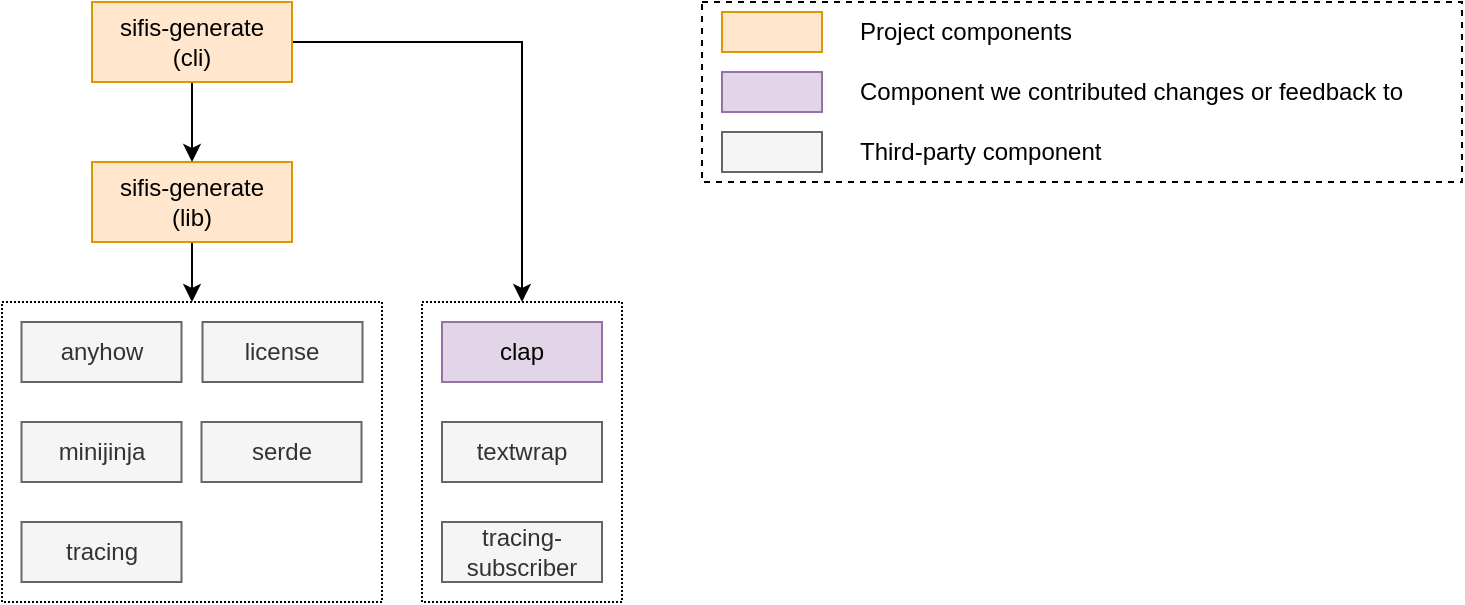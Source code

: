 <mxfile version="21.0.7" type="device"><diagram id="ftJq5Gx0GA-Aw0PAK08u" name="Page-1"><mxGraphModel dx="1434" dy="701" grid="1" gridSize="10" guides="1" tooltips="1" connect="1" arrows="1" fold="1" page="1" pageScale="1" pageWidth="827" pageHeight="1169" math="0" shadow="0"><root><mxCell id="0"/><mxCell id="1" parent="0"/><mxCell id="M9irUB0h2KHGSRAzB88L-11" value="" style="rounded=0;whiteSpace=wrap;html=1;fillColor=none;dashed=1;dashPattern=1 1;" parent="1" vertex="1"><mxGeometry x="330" y="230" width="190" height="150" as="geometry"/></mxCell><mxCell id="2d5rPYnU2d3fLlVKomKA-12" value="anyhow" style="rounded=0;whiteSpace=wrap;html=1;fillColor=#f5f5f5;fontColor=#333333;strokeColor=#666666;" parent="1" vertex="1"><mxGeometry x="339.75" y="240" width="80" height="30" as="geometry"/></mxCell><mxCell id="2d5rPYnU2d3fLlVKomKA-14" value="serde" style="rounded=0;whiteSpace=wrap;html=1;fillColor=#f5f5f5;fontColor=#333333;strokeColor=#666666;" parent="1" vertex="1"><mxGeometry x="429.75" y="290" width="80" height="30" as="geometry"/></mxCell><mxCell id="2d5rPYnU2d3fLlVKomKA-15" value="minijinja" style="rounded=0;whiteSpace=wrap;html=1;fillColor=#f5f5f5;strokeColor=#666666;fontColor=#333333;" parent="1" vertex="1"><mxGeometry x="339.75" y="290" width="80" height="30" as="geometry"/></mxCell><mxCell id="2d5rPYnU2d3fLlVKomKA-20" value="&lt;div style=&quot;text-align: start;&quot;&gt;license&lt;/div&gt;" style="rounded=0;whiteSpace=wrap;html=1;fillColor=#f5f5f5;fontColor=#333333;strokeColor=#666666;" parent="1" vertex="1"><mxGeometry x="430.25" y="240" width="80" height="30" as="geometry"/></mxCell><mxCell id="2d5rPYnU2d3fLlVKomKA-24" value="tracing" style="rounded=0;whiteSpace=wrap;html=1;fillColor=#f5f5f5;fontColor=#333333;strokeColor=#666666;" parent="1" vertex="1"><mxGeometry x="339.75" y="340" width="80" height="30" as="geometry"/></mxCell><mxCell id="M9irUB0h2KHGSRAzB88L-4" style="edgeStyle=orthogonalEdgeStyle;rounded=0;orthogonalLoop=1;jettySize=auto;html=1;exitX=0.5;exitY=1;exitDx=0;exitDy=0;entryX=0.5;entryY=0;entryDx=0;entryDy=0;" parent="1" source="2d5rPYnU2d3fLlVKomKA-8" target="M9irUB0h2KHGSRAzB88L-11" edge="1"><mxGeometry relative="1" as="geometry"><mxPoint x="430.506" y="200" as="targetPoint"/></mxGeometry></mxCell><mxCell id="2d5rPYnU2d3fLlVKomKA-8" value="sifis-generate&lt;br&gt;(lib)" style="rounded=0;whiteSpace=wrap;html=1;fillColor=#ffe6cc;strokeColor=#d79b00;flipV=1;flipH=0;container=0;" parent="1" vertex="1"><mxGeometry x="375.005" y="160" width="100" height="40" as="geometry"/></mxCell><mxCell id="M9irUB0h2KHGSRAzB88L-33" value="" style="rounded=0;whiteSpace=wrap;html=1;dashed=1;fillColor=none;" parent="1" vertex="1"><mxGeometry x="680" y="80" width="380" height="90" as="geometry"/></mxCell><mxCell id="M9irUB0h2KHGSRAzB88L-50" style="edgeStyle=orthogonalEdgeStyle;rounded=0;orthogonalLoop=1;jettySize=auto;html=1;exitX=0.5;exitY=1;exitDx=0;exitDy=0;entryX=0.5;entryY=0;entryDx=0;entryDy=0;" parent="1" source="M9irUB0h2KHGSRAzB88L-45" target="2d5rPYnU2d3fLlVKomKA-8" edge="1"><mxGeometry relative="1" as="geometry"/></mxCell><mxCell id="M9irUB0h2KHGSRAzB88L-52" style="edgeStyle=orthogonalEdgeStyle;rounded=0;orthogonalLoop=1;jettySize=auto;html=1;exitX=1;exitY=0.5;exitDx=0;exitDy=0;entryX=0.5;entryY=0;entryDx=0;entryDy=0;" parent="1" source="M9irUB0h2KHGSRAzB88L-45" target="M9irUB0h2KHGSRAzB88L-47" edge="1"><mxGeometry relative="1" as="geometry"><mxPoint x="590" y="220" as="targetPoint"/></mxGeometry></mxCell><mxCell id="M9irUB0h2KHGSRAzB88L-45" value="sifis-generate&lt;br&gt;(cli)" style="rounded=0;whiteSpace=wrap;html=1;fillColor=#ffe6cc;strokeColor=#d79b00;flipV=1;flipH=0;container=0;" parent="1" vertex="1"><mxGeometry x="375.005" y="80" width="100" height="40" as="geometry"/></mxCell><mxCell id="M9irUB0h2KHGSRAzB88L-53" value="" style="group" parent="1" vertex="1" connectable="0"><mxGeometry x="540" y="230" width="100" height="150" as="geometry"/></mxCell><mxCell id="2d5rPYnU2d3fLlVKomKA-13" value="clap" style="rounded=0;whiteSpace=wrap;html=1;fillColor=#e1d5e7;strokeColor=#9673a6;" parent="M9irUB0h2KHGSRAzB88L-53" vertex="1"><mxGeometry x="10" y="10" width="80" height="30" as="geometry"/></mxCell><mxCell id="2d5rPYnU2d3fLlVKomKA-21" value="&lt;div style=&quot;text-align: start;&quot;&gt;textwrap&lt;/div&gt;" style="rounded=0;whiteSpace=wrap;html=1;fillColor=#f5f5f5;fontColor=#333333;strokeColor=#666666;" parent="M9irUB0h2KHGSRAzB88L-53" vertex="1"><mxGeometry x="10" y="60" width="80" height="30" as="geometry"/></mxCell><mxCell id="M9irUB0h2KHGSRAzB88L-44" value="tracing-subscriber" style="rounded=0;whiteSpace=wrap;html=1;fillColor=#f5f5f5;fontColor=#333333;strokeColor=#666666;" parent="M9irUB0h2KHGSRAzB88L-53" vertex="1"><mxGeometry x="10" y="110" width="80" height="30" as="geometry"/></mxCell><mxCell id="M9irUB0h2KHGSRAzB88L-47" value="" style="rounded=0;whiteSpace=wrap;html=1;fillColor=none;dashed=1;dashPattern=1 1;" parent="M9irUB0h2KHGSRAzB88L-53" vertex="1"><mxGeometry width="100" height="150" as="geometry"/></mxCell><mxCell id="M9irUB0h2KHGSRAzB88L-54" value="" style="group" parent="1" vertex="1" connectable="0"><mxGeometry x="690" y="80" width="280" height="30" as="geometry"/></mxCell><mxCell id="M9irUB0h2KHGSRAzB88L-34" value="" style="rounded=0;whiteSpace=wrap;html=1;fillColor=#ffe6cc;strokeColor=#d79b00;" parent="M9irUB0h2KHGSRAzB88L-54" vertex="1"><mxGeometry y="5" width="50" height="20" as="geometry"/></mxCell><mxCell id="M9irUB0h2KHGSRAzB88L-35" value="Project components&amp;nbsp;" style="text;html=1;strokeColor=none;fillColor=none;align=left;verticalAlign=middle;whiteSpace=wrap;rounded=0;" parent="M9irUB0h2KHGSRAzB88L-54" vertex="1"><mxGeometry x="67" width="213" height="30" as="geometry"/></mxCell><mxCell id="M9irUB0h2KHGSRAzB88L-55" value="" style="group" parent="1" vertex="1" connectable="0"><mxGeometry x="690" y="110" width="350" height="30" as="geometry"/></mxCell><mxCell id="M9irUB0h2KHGSRAzB88L-38" value="" style="rounded=0;whiteSpace=wrap;html=1;fillColor=#e1d5e7;strokeColor=#9673a6;" parent="M9irUB0h2KHGSRAzB88L-55" vertex="1"><mxGeometry y="5" width="50" height="20" as="geometry"/></mxCell><mxCell id="M9irUB0h2KHGSRAzB88L-39" value="Component we contributed changes or feedback to" style="text;html=1;strokeColor=none;fillColor=none;align=left;verticalAlign=middle;whiteSpace=wrap;rounded=0;" parent="M9irUB0h2KHGSRAzB88L-55" vertex="1"><mxGeometry x="67" width="283" height="30" as="geometry"/></mxCell><mxCell id="M9irUB0h2KHGSRAzB88L-56" value="" style="group" parent="1" vertex="1" connectable="0"><mxGeometry x="690" y="140" width="350" height="30" as="geometry"/></mxCell><mxCell id="M9irUB0h2KHGSRAzB88L-42" value="" style="rounded=0;whiteSpace=wrap;html=1;fillColor=#f5f5f5;strokeColor=#666666;fontColor=#333333;" parent="M9irUB0h2KHGSRAzB88L-56" vertex="1"><mxGeometry y="5" width="50" height="20" as="geometry"/></mxCell><mxCell id="M9irUB0h2KHGSRAzB88L-43" value="Third-party component" style="text;html=1;strokeColor=none;fillColor=none;align=left;verticalAlign=middle;whiteSpace=wrap;rounded=0;" parent="M9irUB0h2KHGSRAzB88L-56" vertex="1"><mxGeometry x="67" width="283" height="30" as="geometry"/></mxCell></root></mxGraphModel></diagram></mxfile>